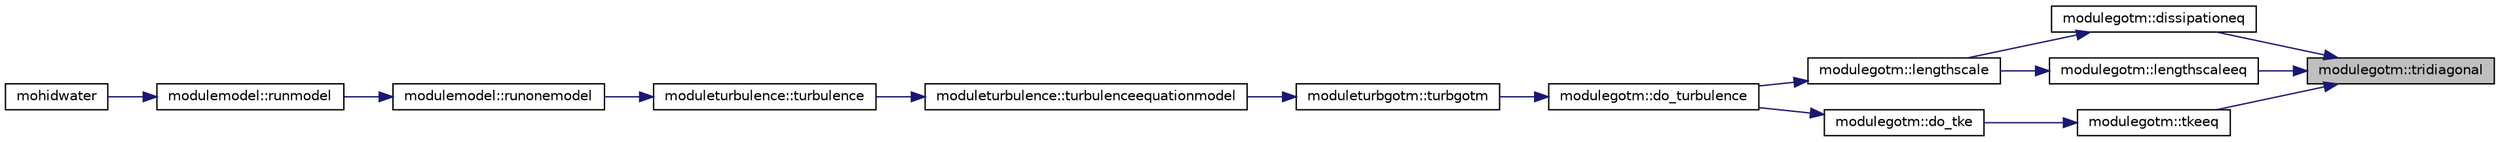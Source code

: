 digraph "modulegotm::tridiagonal"
{
 // LATEX_PDF_SIZE
  edge [fontname="Helvetica",fontsize="10",labelfontname="Helvetica",labelfontsize="10"];
  node [fontname="Helvetica",fontsize="10",shape=record];
  rankdir="RL";
  Node1 [label="modulegotm::tridiagonal",height=0.2,width=0.4,color="black", fillcolor="grey75", style="filled", fontcolor="black",tooltip=" "];
  Node1 -> Node2 [dir="back",color="midnightblue",fontsize="10",style="solid"];
  Node2 [label="modulegotm::dissipationeq",height=0.2,width=0.4,color="black", fillcolor="white", style="filled",URL="$namespacemodulegotm.html#ac05dd8d50f9ddc2c286122142f8a400e",tooltip=" "];
  Node2 -> Node3 [dir="back",color="midnightblue",fontsize="10",style="solid"];
  Node3 [label="modulegotm::lengthscale",height=0.2,width=0.4,color="black", fillcolor="white", style="filled",URL="$namespacemodulegotm.html#a2d9e32d408a390b64575234c5dd95f62",tooltip=" "];
  Node3 -> Node4 [dir="back",color="midnightblue",fontsize="10",style="solid"];
  Node4 [label="modulegotm::do_turbulence",height=0.2,width=0.4,color="black", fillcolor="white", style="filled",URL="$namespacemodulegotm.html#a4ca35153e188114f4f02fe276d302d14",tooltip=" "];
  Node4 -> Node5 [dir="back",color="midnightblue",fontsize="10",style="solid"];
  Node5 [label="moduleturbgotm::turbgotm",height=0.2,width=0.4,color="black", fillcolor="white", style="filled",URL="$namespacemoduleturbgotm.html#ab0d8f0e83e75ef88108e4b2bf04543c0",tooltip=" "];
  Node5 -> Node6 [dir="back",color="midnightblue",fontsize="10",style="solid"];
  Node6 [label="moduleturbulence::turbulenceequationmodel",height=0.2,width=0.4,color="black", fillcolor="white", style="filled",URL="$namespacemoduleturbulence.html#ab1caba5ca0b728449a98a3884fda59e8",tooltip=" "];
  Node6 -> Node7 [dir="back",color="midnightblue",fontsize="10",style="solid"];
  Node7 [label="moduleturbulence::turbulence",height=0.2,width=0.4,color="black", fillcolor="white", style="filled",URL="$namespacemoduleturbulence.html#aa75d43b0bd3a1b14c9baa4fe1ba2e6f7",tooltip=" "];
  Node7 -> Node8 [dir="back",color="midnightblue",fontsize="10",style="solid"];
  Node8 [label="modulemodel::runonemodel",height=0.2,width=0.4,color="black", fillcolor="white", style="filled",URL="$namespacemodulemodel.html#ab22d85061a595a03c83c11766cba5587",tooltip=" "];
  Node8 -> Node9 [dir="back",color="midnightblue",fontsize="10",style="solid"];
  Node9 [label="modulemodel::runmodel",height=0.2,width=0.4,color="black", fillcolor="white", style="filled",URL="$namespacemodulemodel.html#a16a07d5b28a4877790acec46aed111b6",tooltip=" "];
  Node9 -> Node10 [dir="back",color="midnightblue",fontsize="10",style="solid"];
  Node10 [label="mohidwater",height=0.2,width=0.4,color="black", fillcolor="white", style="filled",URL="$_main_8_f90.html#a22cacab418d9e36dcaa8c3aef44b4185",tooltip=" "];
  Node1 -> Node11 [dir="back",color="midnightblue",fontsize="10",style="solid"];
  Node11 [label="modulegotm::lengthscaleeq",height=0.2,width=0.4,color="black", fillcolor="white", style="filled",URL="$namespacemodulegotm.html#a82edc4e2eec49fb4f24fc31918908aef",tooltip=" "];
  Node11 -> Node3 [dir="back",color="midnightblue",fontsize="10",style="solid"];
  Node1 -> Node12 [dir="back",color="midnightblue",fontsize="10",style="solid"];
  Node12 [label="modulegotm::tkeeq",height=0.2,width=0.4,color="black", fillcolor="white", style="filled",URL="$namespacemodulegotm.html#aa2677c2275ef6e84a615765d4db0772c",tooltip=" "];
  Node12 -> Node13 [dir="back",color="midnightblue",fontsize="10",style="solid"];
  Node13 [label="modulegotm::do_tke",height=0.2,width=0.4,color="black", fillcolor="white", style="filled",URL="$namespacemodulegotm.html#ae39109acd910c29deba62e83a6edce50",tooltip=" "];
  Node13 -> Node4 [dir="back",color="midnightblue",fontsize="10",style="solid"];
}
